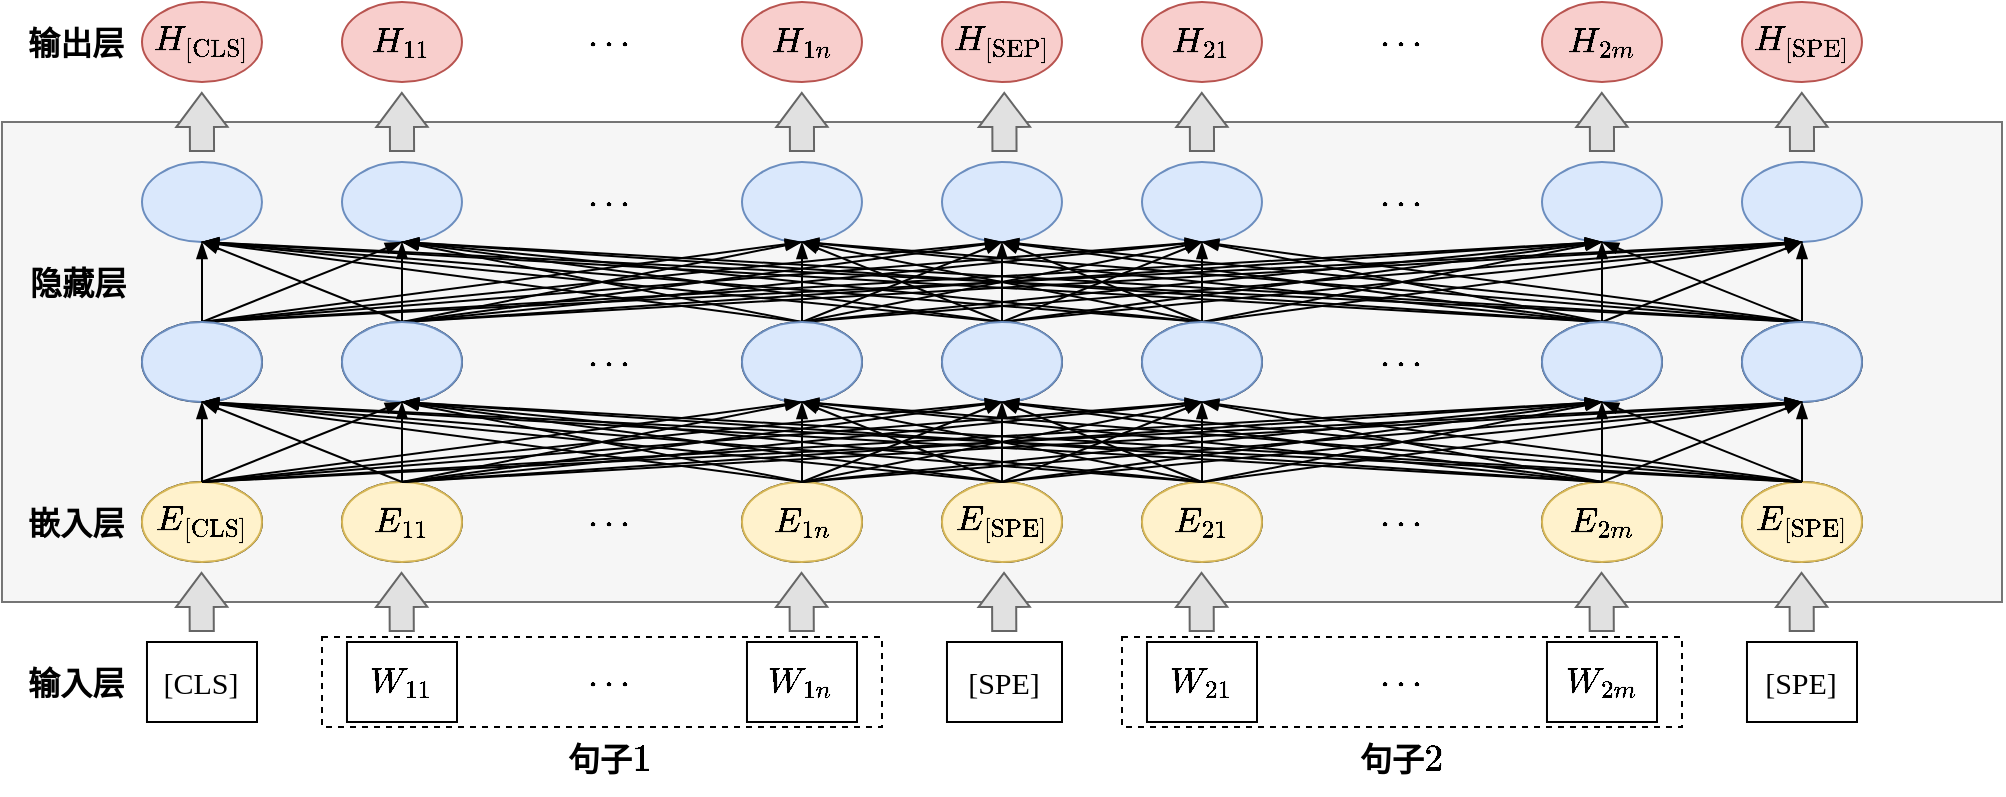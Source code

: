 <mxfile version="26.1.3">
  <diagram name="第 1 页" id="mq4zw9lHJs-0IcFxHJk9">
    <mxGraphModel dx="1194" dy="796" grid="1" gridSize="10" guides="1" tooltips="1" connect="1" arrows="1" fold="1" page="1" pageScale="1" pageWidth="827" pageHeight="1169" math="1" shadow="0">
      <root>
        <mxCell id="0" />
        <mxCell id="1" parent="0" />
        <mxCell id="-tx0It79HoAxkITkTDKW-174" value="" style="rounded=0;whiteSpace=wrap;html=1;fillColor=#f5f5f5;fontColor=#333333;strokeColor=#666666;opacity=90;fontSize=15;" parent="1" vertex="1">
          <mxGeometry x="69.99" y="220" width="1000.01" height="240" as="geometry" />
        </mxCell>
        <mxCell id="-tx0It79HoAxkITkTDKW-99" value="" style="ellipse;whiteSpace=wrap;html=1;aspect=fixed;fontSize=15;" parent="1" vertex="1">
          <mxGeometry x="940" y="400" width="59.99" height="40" as="geometry" />
        </mxCell>
        <mxCell id="-tx0It79HoAxkITkTDKW-98" value="" style="ellipse;whiteSpace=wrap;html=1;aspect=fixed;fontSize=15;" parent="1" vertex="1">
          <mxGeometry x="840" y="400" width="59.99" height="40" as="geometry" />
        </mxCell>
        <mxCell id="-tx0It79HoAxkITkTDKW-96" value="" style="ellipse;whiteSpace=wrap;html=1;aspect=fixed;fontSize=15;" parent="1" vertex="1">
          <mxGeometry x="640" y="400" width="59.99" height="40" as="geometry" />
        </mxCell>
        <mxCell id="-tx0It79HoAxkITkTDKW-95" value="" style="ellipse;whiteSpace=wrap;html=1;aspect=fixed;fontSize=15;" parent="1" vertex="1">
          <mxGeometry x="540" y="400" width="59.99" height="40" as="geometry" />
        </mxCell>
        <mxCell id="-tx0It79HoAxkITkTDKW-94" value="" style="ellipse;whiteSpace=wrap;html=1;aspect=fixed;fontSize=15;" parent="1" vertex="1">
          <mxGeometry x="440" y="400" width="59.99" height="40" as="geometry" />
        </mxCell>
        <mxCell id="-tx0It79HoAxkITkTDKW-93" value="$$\cdots$$" style="ellipse;whiteSpace=wrap;html=1;aspect=fixed;strokeColor=none;fillColor=none;fontSize=15;" parent="1" vertex="1">
          <mxGeometry x="343.51" y="400" width="59.99" height="40" as="geometry" />
        </mxCell>
        <mxCell id="-tx0It79HoAxkITkTDKW-92" value="" style="ellipse;whiteSpace=wrap;html=1;aspect=fixed;fontSize=15;" parent="1" vertex="1">
          <mxGeometry x="240" y="400" width="59.99" height="40" as="geometry" />
        </mxCell>
        <mxCell id="-tx0It79HoAxkITkTDKW-91" value="" style="ellipse;whiteSpace=wrap;html=1;aspect=fixed;fontSize=15;" parent="1" vertex="1">
          <mxGeometry x="140" y="400" width="59.99" height="40" as="geometry" />
        </mxCell>
        <mxCell id="-tx0It79HoAxkITkTDKW-4" value="$$E_{\text{[CLS]}}$$" style="ellipse;whiteSpace=wrap;html=1;aspect=fixed;fillColor=#fff2cc;strokeColor=#d6b656;fontSize=15;" parent="1" vertex="1">
          <mxGeometry x="140" y="400" width="59.99" height="40" as="geometry" />
        </mxCell>
        <mxCell id="-tx0It79HoAxkITkTDKW-5" value="$$E_{11}$$" style="ellipse;whiteSpace=wrap;html=1;aspect=fixed;fillColor=#fff2cc;strokeColor=#d6b656;fontSize=15;" parent="1" vertex="1">
          <mxGeometry x="240" y="400" width="59.99" height="40" as="geometry" />
        </mxCell>
        <mxCell id="-tx0It79HoAxkITkTDKW-7" value="$$E_{1n}$$" style="ellipse;whiteSpace=wrap;html=1;aspect=fixed;fillColor=#fff2cc;strokeColor=#d6b656;fontSize=15;" parent="1" vertex="1">
          <mxGeometry x="440" y="400" width="59.99" height="40" as="geometry" />
        </mxCell>
        <mxCell id="-tx0It79HoAxkITkTDKW-8" value="$$E_{\text{[SPE]}}$$" style="ellipse;whiteSpace=wrap;html=1;aspect=fixed;fillColor=#fff2cc;strokeColor=#d6b656;fontSize=15;" parent="1" vertex="1">
          <mxGeometry x="540" y="400" width="59.99" height="40" as="geometry" />
        </mxCell>
        <mxCell id="-tx0It79HoAxkITkTDKW-9" value="$$E_{21}$$" style="ellipse;whiteSpace=wrap;html=1;aspect=fixed;fillColor=#fff2cc;strokeColor=#d6b656;fontSize=15;" parent="1" vertex="1">
          <mxGeometry x="640" y="400" width="59.99" height="40" as="geometry" />
        </mxCell>
        <mxCell id="-tx0It79HoAxkITkTDKW-10" value="$$\cdots$$" style="ellipse;whiteSpace=wrap;html=1;aspect=fixed;strokeColor=none;fillColor=none;fontSize=15;" parent="1" vertex="1">
          <mxGeometry x="740" y="400" width="59.99" height="40" as="geometry" />
        </mxCell>
        <mxCell id="-tx0It79HoAxkITkTDKW-11" value="$$E_{2m}$$" style="ellipse;whiteSpace=wrap;html=1;aspect=fixed;fillColor=#fff2cc;strokeColor=#d6b656;fontSize=15;" parent="1" vertex="1">
          <mxGeometry x="840" y="400" width="59.99" height="40" as="geometry" />
        </mxCell>
        <mxCell id="-tx0It79HoAxkITkTDKW-12" value="$$E_{\text{[SPE]}}$$" style="ellipse;whiteSpace=wrap;html=1;aspect=fixed;fillColor=#fff2cc;strokeColor=#d6b656;fontSize=15;" parent="1" vertex="1">
          <mxGeometry x="940" y="400" width="59.99" height="40" as="geometry" />
        </mxCell>
        <mxCell id="-tx0It79HoAxkITkTDKW-22" value="" style="ellipse;whiteSpace=wrap;html=1;aspect=fixed;fontSize=15;" parent="1" vertex="1">
          <mxGeometry x="140" y="320" width="59.99" height="40" as="geometry" />
        </mxCell>
        <mxCell id="-tx0It79HoAxkITkTDKW-23" value="" style="ellipse;whiteSpace=wrap;html=1;aspect=fixed;fontSize=15;" parent="1" vertex="1">
          <mxGeometry x="240" y="320" width="59.99" height="40" as="geometry" />
        </mxCell>
        <mxCell id="-tx0It79HoAxkITkTDKW-24" value="$$\cdots$$" style="ellipse;whiteSpace=wrap;html=1;aspect=fixed;strokeColor=none;fillColor=none;fontSize=15;" parent="1" vertex="1">
          <mxGeometry x="343.51" y="320" width="59.99" height="40" as="geometry" />
        </mxCell>
        <mxCell id="-tx0It79HoAxkITkTDKW-25" value="" style="ellipse;whiteSpace=wrap;html=1;aspect=fixed;fontSize=15;" parent="1" vertex="1">
          <mxGeometry x="440" y="320" width="59.99" height="40" as="geometry" />
        </mxCell>
        <mxCell id="-tx0It79HoAxkITkTDKW-26" value="" style="ellipse;whiteSpace=wrap;html=1;aspect=fixed;fontSize=15;" parent="1" vertex="1">
          <mxGeometry x="540" y="320" width="59.99" height="40" as="geometry" />
        </mxCell>
        <mxCell id="-tx0It79HoAxkITkTDKW-27" value="" style="ellipse;whiteSpace=wrap;html=1;aspect=fixed;fontSize=15;" parent="1" vertex="1">
          <mxGeometry x="640" y="320" width="59.99" height="40" as="geometry" />
        </mxCell>
        <mxCell id="-tx0It79HoAxkITkTDKW-28" value="$$\cdots$$" style="ellipse;whiteSpace=wrap;html=1;aspect=fixed;strokeColor=none;fillColor=none;fontSize=15;" parent="1" vertex="1">
          <mxGeometry x="740" y="320" width="59.99" height="40" as="geometry" />
        </mxCell>
        <mxCell id="-tx0It79HoAxkITkTDKW-29" value="" style="ellipse;whiteSpace=wrap;html=1;aspect=fixed;fontSize=15;" parent="1" vertex="1">
          <mxGeometry x="840" y="320" width="59.99" height="40" as="geometry" />
        </mxCell>
        <mxCell id="-tx0It79HoAxkITkTDKW-30" value="" style="ellipse;whiteSpace=wrap;html=1;aspect=fixed;fontSize=15;" parent="1" vertex="1">
          <mxGeometry x="940" y="320" width="59.99" height="40" as="geometry" />
        </mxCell>
        <mxCell id="-tx0It79HoAxkITkTDKW-31" value="" style="ellipse;whiteSpace=wrap;html=1;aspect=fixed;fillColor=#dae8fc;strokeColor=#6c8ebf;fontSize=15;" parent="1" vertex="1">
          <mxGeometry x="140" y="240" width="59.99" height="40" as="geometry" />
        </mxCell>
        <mxCell id="-tx0It79HoAxkITkTDKW-32" value="" style="ellipse;whiteSpace=wrap;html=1;aspect=fixed;fillColor=#dae8fc;strokeColor=#6c8ebf;fontSize=15;" parent="1" vertex="1">
          <mxGeometry x="240" y="240" width="59.99" height="40" as="geometry" />
        </mxCell>
        <mxCell id="-tx0It79HoAxkITkTDKW-33" value="$$\cdots$$" style="ellipse;whiteSpace=wrap;html=1;aspect=fixed;strokeColor=none;fillColor=none;fontSize=15;" parent="1" vertex="1">
          <mxGeometry x="343.51" y="240" width="59.99" height="40" as="geometry" />
        </mxCell>
        <mxCell id="-tx0It79HoAxkITkTDKW-34" value="" style="ellipse;whiteSpace=wrap;html=1;aspect=fixed;fillColor=#dae8fc;strokeColor=#6c8ebf;fontSize=15;" parent="1" vertex="1">
          <mxGeometry x="440" y="240" width="59.99" height="40" as="geometry" />
        </mxCell>
        <mxCell id="-tx0It79HoAxkITkTDKW-35" value="" style="ellipse;whiteSpace=wrap;html=1;aspect=fixed;fillColor=#dae8fc;strokeColor=#6c8ebf;fontSize=15;" parent="1" vertex="1">
          <mxGeometry x="540" y="240" width="59.99" height="40" as="geometry" />
        </mxCell>
        <mxCell id="-tx0It79HoAxkITkTDKW-36" value="" style="ellipse;whiteSpace=wrap;html=1;aspect=fixed;fillColor=#dae8fc;strokeColor=#6c8ebf;fontSize=15;" parent="1" vertex="1">
          <mxGeometry x="640" y="240" width="59.99" height="40" as="geometry" />
        </mxCell>
        <mxCell id="-tx0It79HoAxkITkTDKW-37" value="$$\cdots$$" style="ellipse;whiteSpace=wrap;html=1;aspect=fixed;strokeColor=none;fillColor=none;fontSize=15;" parent="1" vertex="1">
          <mxGeometry x="740" y="240" width="59.99" height="40" as="geometry" />
        </mxCell>
        <mxCell id="-tx0It79HoAxkITkTDKW-38" value="" style="ellipse;whiteSpace=wrap;html=1;aspect=fixed;fillColor=#dae8fc;strokeColor=#6c8ebf;fontSize=15;" parent="1" vertex="1">
          <mxGeometry x="840" y="240" width="59.99" height="40" as="geometry" />
        </mxCell>
        <mxCell id="-tx0It79HoAxkITkTDKW-39" value="" style="ellipse;whiteSpace=wrap;html=1;aspect=fixed;fillColor=#dae8fc;strokeColor=#6c8ebf;fontSize=15;" parent="1" vertex="1">
          <mxGeometry x="940" y="240" width="59.99" height="40" as="geometry" />
        </mxCell>
        <mxCell id="-tx0It79HoAxkITkTDKW-40" value="" style="endArrow=blockThin;html=1;rounded=0;endFill=1;entryX=0.5;entryY=1;entryDx=0;entryDy=0;exitX=0.5;exitY=0;exitDx=0;exitDy=0;fontSize=15;" parent="1" source="-tx0It79HoAxkITkTDKW-22" target="-tx0It79HoAxkITkTDKW-31" edge="1">
          <mxGeometry width="50" height="50" relative="1" as="geometry">
            <mxPoint x="190" y="340" as="sourcePoint" />
            <mxPoint x="240" y="290" as="targetPoint" />
          </mxGeometry>
        </mxCell>
        <mxCell id="-tx0It79HoAxkITkTDKW-42" value="" style="endArrow=blockThin;html=1;rounded=0;endFill=1;entryX=0.5;entryY=1;entryDx=0;entryDy=0;exitX=0.5;exitY=0;exitDx=0;exitDy=0;fontSize=15;" parent="1" source="-tx0It79HoAxkITkTDKW-22" target="-tx0It79HoAxkITkTDKW-32" edge="1">
          <mxGeometry width="50" height="50" relative="1" as="geometry">
            <mxPoint x="180" y="340" as="sourcePoint" />
            <mxPoint x="180" y="290" as="targetPoint" />
          </mxGeometry>
        </mxCell>
        <mxCell id="-tx0It79HoAxkITkTDKW-43" value="" style="endArrow=blockThin;html=1;rounded=0;endFill=1;entryX=0.5;entryY=1;entryDx=0;entryDy=0;exitX=0.5;exitY=0;exitDx=0;exitDy=0;fontSize=15;" parent="1" source="-tx0It79HoAxkITkTDKW-22" target="-tx0It79HoAxkITkTDKW-34" edge="1">
          <mxGeometry width="50" height="50" relative="1" as="geometry">
            <mxPoint x="180" y="340" as="sourcePoint" />
            <mxPoint x="280" y="290" as="targetPoint" />
          </mxGeometry>
        </mxCell>
        <mxCell id="-tx0It79HoAxkITkTDKW-44" value="" style="endArrow=blockThin;html=1;rounded=0;endFill=1;entryX=0.5;entryY=1;entryDx=0;entryDy=0;exitX=0.5;exitY=0;exitDx=0;exitDy=0;fontSize=15;" parent="1" source="-tx0It79HoAxkITkTDKW-22" target="-tx0It79HoAxkITkTDKW-35" edge="1">
          <mxGeometry width="50" height="50" relative="1" as="geometry">
            <mxPoint x="180" y="340" as="sourcePoint" />
            <mxPoint x="480" y="290" as="targetPoint" />
          </mxGeometry>
        </mxCell>
        <mxCell id="-tx0It79HoAxkITkTDKW-45" value="" style="endArrow=blockThin;html=1;rounded=0;endFill=1;entryX=0.5;entryY=1;entryDx=0;entryDy=0;exitX=0.5;exitY=0;exitDx=0;exitDy=0;fontSize=15;" parent="1" source="-tx0It79HoAxkITkTDKW-22" target="-tx0It79HoAxkITkTDKW-36" edge="1">
          <mxGeometry width="50" height="50" relative="1" as="geometry">
            <mxPoint x="180" y="340" as="sourcePoint" />
            <mxPoint x="580" y="290" as="targetPoint" />
          </mxGeometry>
        </mxCell>
        <mxCell id="-tx0It79HoAxkITkTDKW-46" value="" style="endArrow=blockThin;html=1;rounded=0;endFill=1;entryX=0.5;entryY=1;entryDx=0;entryDy=0;exitX=0.5;exitY=0;exitDx=0;exitDy=0;fontSize=15;" parent="1" source="-tx0It79HoAxkITkTDKW-22" target="-tx0It79HoAxkITkTDKW-38" edge="1">
          <mxGeometry width="50" height="50" relative="1" as="geometry">
            <mxPoint x="180" y="340" as="sourcePoint" />
            <mxPoint x="680" y="290" as="targetPoint" />
          </mxGeometry>
        </mxCell>
        <mxCell id="-tx0It79HoAxkITkTDKW-47" value="" style="endArrow=blockThin;html=1;rounded=0;endFill=1;entryX=0.5;entryY=1;entryDx=0;entryDy=0;exitX=0.5;exitY=0;exitDx=0;exitDy=0;fontSize=15;" parent="1" source="-tx0It79HoAxkITkTDKW-22" target="-tx0It79HoAxkITkTDKW-39" edge="1">
          <mxGeometry width="50" height="50" relative="1" as="geometry">
            <mxPoint x="180" y="340" as="sourcePoint" />
            <mxPoint x="880" y="290" as="targetPoint" />
          </mxGeometry>
        </mxCell>
        <mxCell id="-tx0It79HoAxkITkTDKW-48" value="" style="endArrow=blockThin;html=1;rounded=0;endFill=1;entryX=0.5;entryY=1;entryDx=0;entryDy=0;exitX=0.5;exitY=0;exitDx=0;exitDy=0;fontSize=15;" parent="1" source="-tx0It79HoAxkITkTDKW-23" target="-tx0It79HoAxkITkTDKW-32" edge="1">
          <mxGeometry width="50" height="50" relative="1" as="geometry">
            <mxPoint x="180" y="340" as="sourcePoint" />
            <mxPoint x="180" y="290" as="targetPoint" />
          </mxGeometry>
        </mxCell>
        <mxCell id="-tx0It79HoAxkITkTDKW-49" value="" style="endArrow=blockThin;html=1;rounded=0;endFill=1;entryX=0.5;entryY=1;entryDx=0;entryDy=0;exitX=0.5;exitY=0;exitDx=0;exitDy=0;fontSize=15;" parent="1" source="-tx0It79HoAxkITkTDKW-25" target="-tx0It79HoAxkITkTDKW-34" edge="1">
          <mxGeometry width="50" height="50" relative="1" as="geometry">
            <mxPoint x="280" y="340" as="sourcePoint" />
            <mxPoint x="280" y="290" as="targetPoint" />
          </mxGeometry>
        </mxCell>
        <mxCell id="-tx0It79HoAxkITkTDKW-50" value="" style="endArrow=blockThin;html=1;rounded=0;endFill=1;entryX=0.5;entryY=1;entryDx=0;entryDy=0;exitX=0.5;exitY=0;exitDx=0;exitDy=0;fontSize=15;" parent="1" source="-tx0It79HoAxkITkTDKW-26" target="-tx0It79HoAxkITkTDKW-35" edge="1">
          <mxGeometry width="50" height="50" relative="1" as="geometry">
            <mxPoint x="480" y="340" as="sourcePoint" />
            <mxPoint x="480" y="290" as="targetPoint" />
          </mxGeometry>
        </mxCell>
        <mxCell id="-tx0It79HoAxkITkTDKW-51" value="" style="endArrow=blockThin;html=1;rounded=0;endFill=1;entryX=0.5;entryY=1;entryDx=0;entryDy=0;exitX=0.5;exitY=0;exitDx=0;exitDy=0;fontSize=15;" parent="1" source="-tx0It79HoAxkITkTDKW-27" target="-tx0It79HoAxkITkTDKW-36" edge="1">
          <mxGeometry width="50" height="50" relative="1" as="geometry">
            <mxPoint x="580" y="340" as="sourcePoint" />
            <mxPoint x="580" y="290" as="targetPoint" />
          </mxGeometry>
        </mxCell>
        <mxCell id="-tx0It79HoAxkITkTDKW-52" value="" style="endArrow=blockThin;html=1;rounded=0;endFill=1;entryX=0.5;entryY=1;entryDx=0;entryDy=0;exitX=0.5;exitY=0;exitDx=0;exitDy=0;fontSize=15;" parent="1" source="-tx0It79HoAxkITkTDKW-29" target="-tx0It79HoAxkITkTDKW-38" edge="1">
          <mxGeometry width="50" height="50" relative="1" as="geometry">
            <mxPoint x="680" y="340" as="sourcePoint" />
            <mxPoint x="680" y="290" as="targetPoint" />
          </mxGeometry>
        </mxCell>
        <mxCell id="-tx0It79HoAxkITkTDKW-53" value="" style="endArrow=blockThin;html=1;rounded=0;endFill=1;entryX=0.5;entryY=1;entryDx=0;entryDy=0;exitX=0.5;exitY=0;exitDx=0;exitDy=0;fontSize=15;" parent="1" source="-tx0It79HoAxkITkTDKW-30" target="-tx0It79HoAxkITkTDKW-39" edge="1">
          <mxGeometry width="50" height="50" relative="1" as="geometry">
            <mxPoint x="880" y="340" as="sourcePoint" />
            <mxPoint x="880" y="290" as="targetPoint" />
          </mxGeometry>
        </mxCell>
        <mxCell id="-tx0It79HoAxkITkTDKW-54" value="" style="endArrow=blockThin;html=1;rounded=0;endFill=1;entryX=0.5;entryY=1;entryDx=0;entryDy=0;exitX=0.5;exitY=0;exitDx=0;exitDy=0;fontSize=15;" parent="1" source="-tx0It79HoAxkITkTDKW-23" target="-tx0It79HoAxkITkTDKW-31" edge="1">
          <mxGeometry width="50" height="50" relative="1" as="geometry">
            <mxPoint x="180" y="340" as="sourcePoint" />
            <mxPoint x="280" y="290" as="targetPoint" />
          </mxGeometry>
        </mxCell>
        <mxCell id="-tx0It79HoAxkITkTDKW-55" value="" style="endArrow=blockThin;html=1;rounded=0;endFill=1;entryX=0.5;entryY=1;entryDx=0;entryDy=0;exitX=0.5;exitY=0;exitDx=0;exitDy=0;fontSize=15;" parent="1" source="-tx0It79HoAxkITkTDKW-23" target="-tx0It79HoAxkITkTDKW-34" edge="1">
          <mxGeometry width="50" height="50" relative="1" as="geometry">
            <mxPoint x="280" y="340" as="sourcePoint" />
            <mxPoint x="180" y="290" as="targetPoint" />
          </mxGeometry>
        </mxCell>
        <mxCell id="-tx0It79HoAxkITkTDKW-56" value="" style="endArrow=blockThin;html=1;rounded=0;endFill=1;entryX=0.5;entryY=1;entryDx=0;entryDy=0;exitX=0.5;exitY=0;exitDx=0;exitDy=0;fontSize=15;" parent="1" source="-tx0It79HoAxkITkTDKW-23" target="-tx0It79HoAxkITkTDKW-35" edge="1">
          <mxGeometry width="50" height="50" relative="1" as="geometry">
            <mxPoint x="280" y="340" as="sourcePoint" />
            <mxPoint x="480" y="290" as="targetPoint" />
          </mxGeometry>
        </mxCell>
        <mxCell id="-tx0It79HoAxkITkTDKW-57" value="" style="endArrow=blockThin;html=1;rounded=0;endFill=1;entryX=0.5;entryY=1;entryDx=0;entryDy=0;exitX=0.5;exitY=0;exitDx=0;exitDy=0;fontSize=15;" parent="1" source="-tx0It79HoAxkITkTDKW-23" target="-tx0It79HoAxkITkTDKW-36" edge="1">
          <mxGeometry width="50" height="50" relative="1" as="geometry">
            <mxPoint x="280" y="340" as="sourcePoint" />
            <mxPoint x="580" y="290" as="targetPoint" />
          </mxGeometry>
        </mxCell>
        <mxCell id="-tx0It79HoAxkITkTDKW-58" value="" style="endArrow=blockThin;html=1;rounded=0;endFill=1;entryX=0.5;entryY=1;entryDx=0;entryDy=0;exitX=0.5;exitY=0;exitDx=0;exitDy=0;fontSize=15;" parent="1" source="-tx0It79HoAxkITkTDKW-23" target="-tx0It79HoAxkITkTDKW-38" edge="1">
          <mxGeometry width="50" height="50" relative="1" as="geometry">
            <mxPoint x="280" y="340" as="sourcePoint" />
            <mxPoint x="680" y="290" as="targetPoint" />
          </mxGeometry>
        </mxCell>
        <mxCell id="-tx0It79HoAxkITkTDKW-59" value="" style="endArrow=blockThin;html=1;rounded=0;endFill=1;entryX=0.5;entryY=1;entryDx=0;entryDy=0;exitX=0.5;exitY=0;exitDx=0;exitDy=0;fontSize=15;" parent="1" source="-tx0It79HoAxkITkTDKW-23" target="-tx0It79HoAxkITkTDKW-39" edge="1">
          <mxGeometry width="50" height="50" relative="1" as="geometry">
            <mxPoint x="280" y="340" as="sourcePoint" />
            <mxPoint x="880" y="290" as="targetPoint" />
          </mxGeometry>
        </mxCell>
        <mxCell id="-tx0It79HoAxkITkTDKW-60" value="" style="endArrow=blockThin;html=1;rounded=0;endFill=1;entryX=0.5;entryY=1;entryDx=0;entryDy=0;exitX=0.5;exitY=0;exitDx=0;exitDy=0;fontSize=15;" parent="1" source="-tx0It79HoAxkITkTDKW-25" target="-tx0It79HoAxkITkTDKW-32" edge="1">
          <mxGeometry width="50" height="50" relative="1" as="geometry">
            <mxPoint x="430" y="330" as="sourcePoint" />
            <mxPoint x="330" y="280" as="targetPoint" />
          </mxGeometry>
        </mxCell>
        <mxCell id="-tx0It79HoAxkITkTDKW-61" value="" style="endArrow=blockThin;html=1;rounded=0;endFill=1;entryX=0.5;entryY=1;entryDx=0;entryDy=0;exitX=0.5;exitY=0;exitDx=0;exitDy=0;fontSize=15;" parent="1" source="-tx0It79HoAxkITkTDKW-26" target="-tx0It79HoAxkITkTDKW-32" edge="1">
          <mxGeometry width="50" height="50" relative="1" as="geometry">
            <mxPoint x="480" y="340" as="sourcePoint" />
            <mxPoint x="280" y="290" as="targetPoint" />
          </mxGeometry>
        </mxCell>
        <mxCell id="-tx0It79HoAxkITkTDKW-62" value="" style="endArrow=blockThin;html=1;rounded=0;endFill=1;entryX=0.5;entryY=1;entryDx=0;entryDy=0;exitX=0.5;exitY=0;exitDx=0;exitDy=0;fontSize=15;" parent="1" source="-tx0It79HoAxkITkTDKW-27" target="-tx0It79HoAxkITkTDKW-32" edge="1">
          <mxGeometry width="50" height="50" relative="1" as="geometry">
            <mxPoint x="580" y="340" as="sourcePoint" />
            <mxPoint x="280" y="290" as="targetPoint" />
          </mxGeometry>
        </mxCell>
        <mxCell id="-tx0It79HoAxkITkTDKW-63" value="" style="endArrow=blockThin;html=1;rounded=0;endFill=1;entryX=0.5;entryY=1;entryDx=0;entryDy=0;exitX=0.5;exitY=0;exitDx=0;exitDy=0;fontSize=15;" parent="1" source="-tx0It79HoAxkITkTDKW-29" target="-tx0It79HoAxkITkTDKW-32" edge="1">
          <mxGeometry width="50" height="50" relative="1" as="geometry">
            <mxPoint x="680" y="340" as="sourcePoint" />
            <mxPoint x="280" y="290" as="targetPoint" />
          </mxGeometry>
        </mxCell>
        <mxCell id="-tx0It79HoAxkITkTDKW-64" value="" style="endArrow=blockThin;html=1;rounded=0;endFill=1;entryX=0.5;entryY=1;entryDx=0;entryDy=0;exitX=0.5;exitY=0;exitDx=0;exitDy=0;fontSize=15;" parent="1" source="-tx0It79HoAxkITkTDKW-30" target="-tx0It79HoAxkITkTDKW-32" edge="1">
          <mxGeometry width="50" height="50" relative="1" as="geometry">
            <mxPoint x="880" y="340" as="sourcePoint" />
            <mxPoint x="280" y="290" as="targetPoint" />
          </mxGeometry>
        </mxCell>
        <mxCell id="-tx0It79HoAxkITkTDKW-65" value="" style="endArrow=blockThin;html=1;rounded=0;endFill=1;entryX=0.5;entryY=1;entryDx=0;entryDy=0;exitX=0.5;exitY=0;exitDx=0;exitDy=0;fontSize=15;" parent="1" source="-tx0It79HoAxkITkTDKW-26" target="-tx0It79HoAxkITkTDKW-34" edge="1">
          <mxGeometry width="50" height="50" relative="1" as="geometry">
            <mxPoint x="480" y="340" as="sourcePoint" />
            <mxPoint x="480" y="290" as="targetPoint" />
          </mxGeometry>
        </mxCell>
        <mxCell id="-tx0It79HoAxkITkTDKW-66" value="" style="endArrow=blockThin;html=1;rounded=0;endFill=1;entryX=0.5;entryY=1;entryDx=0;entryDy=0;exitX=0.5;exitY=0;exitDx=0;exitDy=0;fontSize=15;" parent="1" source="-tx0It79HoAxkITkTDKW-27" target="-tx0It79HoAxkITkTDKW-34" edge="1">
          <mxGeometry width="50" height="50" relative="1" as="geometry">
            <mxPoint x="580" y="340" as="sourcePoint" />
            <mxPoint x="480" y="290" as="targetPoint" />
          </mxGeometry>
        </mxCell>
        <mxCell id="-tx0It79HoAxkITkTDKW-67" value="" style="endArrow=blockThin;html=1;rounded=0;endFill=1;entryX=0.5;entryY=1;entryDx=0;entryDy=0;exitX=0.5;exitY=0;exitDx=0;exitDy=0;fontSize=15;" parent="1" source="-tx0It79HoAxkITkTDKW-29" target="-tx0It79HoAxkITkTDKW-34" edge="1">
          <mxGeometry width="50" height="50" relative="1" as="geometry">
            <mxPoint x="680" y="340" as="sourcePoint" />
            <mxPoint x="480" y="290" as="targetPoint" />
          </mxGeometry>
        </mxCell>
        <mxCell id="-tx0It79HoAxkITkTDKW-68" value="" style="endArrow=blockThin;html=1;rounded=0;endFill=1;entryX=0.5;entryY=1;entryDx=0;entryDy=0;exitX=0.5;exitY=0;exitDx=0;exitDy=0;fontSize=15;" parent="1" source="-tx0It79HoAxkITkTDKW-30" target="-tx0It79HoAxkITkTDKW-34" edge="1">
          <mxGeometry width="50" height="50" relative="1" as="geometry">
            <mxPoint x="880" y="340" as="sourcePoint" />
            <mxPoint x="480" y="290" as="targetPoint" />
          </mxGeometry>
        </mxCell>
        <mxCell id="-tx0It79HoAxkITkTDKW-69" value="" style="endArrow=blockThin;html=1;rounded=0;endFill=1;entryX=0.5;entryY=1;entryDx=0;entryDy=0;exitX=0.5;exitY=0;exitDx=0;exitDy=0;fontSize=15;" parent="1" source="-tx0It79HoAxkITkTDKW-27" target="-tx0It79HoAxkITkTDKW-35" edge="1">
          <mxGeometry width="50" height="50" relative="1" as="geometry">
            <mxPoint x="580" y="340" as="sourcePoint" />
            <mxPoint x="580" y="290" as="targetPoint" />
          </mxGeometry>
        </mxCell>
        <mxCell id="-tx0It79HoAxkITkTDKW-71" value="" style="endArrow=blockThin;html=1;rounded=0;endFill=1;entryX=0.5;entryY=1;entryDx=0;entryDy=0;exitX=0.5;exitY=0;exitDx=0;exitDy=0;fontSize=15;" parent="1" source="-tx0It79HoAxkITkTDKW-29" target="-tx0It79HoAxkITkTDKW-35" edge="1">
          <mxGeometry width="50" height="50" relative="1" as="geometry">
            <mxPoint x="780" y="340" as="sourcePoint" />
            <mxPoint x="580" y="290" as="targetPoint" />
          </mxGeometry>
        </mxCell>
        <mxCell id="-tx0It79HoAxkITkTDKW-72" value="" style="endArrow=blockThin;html=1;rounded=0;endFill=1;entryX=0.5;entryY=1;entryDx=0;entryDy=0;exitX=0.5;exitY=0;exitDx=0;exitDy=0;fontSize=15;" parent="1" source="-tx0It79HoAxkITkTDKW-30" target="-tx0It79HoAxkITkTDKW-35" edge="1">
          <mxGeometry width="50" height="50" relative="1" as="geometry">
            <mxPoint x="880" y="340" as="sourcePoint" />
            <mxPoint x="580" y="290" as="targetPoint" />
          </mxGeometry>
        </mxCell>
        <mxCell id="-tx0It79HoAxkITkTDKW-73" value="" style="endArrow=blockThin;html=1;rounded=0;endFill=1;entryX=0.5;entryY=1;entryDx=0;entryDy=0;exitX=0.5;exitY=0;exitDx=0;exitDy=0;fontSize=15;" parent="1" source="-tx0It79HoAxkITkTDKW-29" target="-tx0It79HoAxkITkTDKW-36" edge="1">
          <mxGeometry width="50" height="50" relative="1" as="geometry">
            <mxPoint x="680" y="340" as="sourcePoint" />
            <mxPoint x="680" y="290" as="targetPoint" />
          </mxGeometry>
        </mxCell>
        <mxCell id="-tx0It79HoAxkITkTDKW-74" value="" style="endArrow=blockThin;html=1;rounded=0;endFill=1;entryX=0.5;entryY=1;entryDx=0;entryDy=0;exitX=0.5;exitY=0;exitDx=0;exitDy=0;fontSize=15;" parent="1" source="-tx0It79HoAxkITkTDKW-30" target="-tx0It79HoAxkITkTDKW-36" edge="1">
          <mxGeometry width="50" height="50" relative="1" as="geometry">
            <mxPoint x="880" y="340" as="sourcePoint" />
            <mxPoint x="680" y="290" as="targetPoint" />
          </mxGeometry>
        </mxCell>
        <mxCell id="-tx0It79HoAxkITkTDKW-75" value="" style="endArrow=blockThin;html=1;rounded=0;endFill=1;entryX=0.5;entryY=1;entryDx=0;entryDy=0;exitX=0.5;exitY=0;exitDx=0;exitDy=0;fontSize=15;" parent="1" source="-tx0It79HoAxkITkTDKW-30" target="-tx0It79HoAxkITkTDKW-38" edge="1">
          <mxGeometry width="50" height="50" relative="1" as="geometry">
            <mxPoint x="880" y="340" as="sourcePoint" />
            <mxPoint x="880" y="290" as="targetPoint" />
          </mxGeometry>
        </mxCell>
        <mxCell id="-tx0It79HoAxkITkTDKW-76" value="" style="endArrow=blockThin;html=1;rounded=0;endFill=1;entryX=0.5;entryY=1;entryDx=0;entryDy=0;exitX=0.5;exitY=0;exitDx=0;exitDy=0;fontSize=15;" parent="1" source="-tx0It79HoAxkITkTDKW-29" target="-tx0It79HoAxkITkTDKW-39" edge="1">
          <mxGeometry width="50" height="50" relative="1" as="geometry">
            <mxPoint x="880" y="340" as="sourcePoint" />
            <mxPoint x="880" y="290" as="targetPoint" />
          </mxGeometry>
        </mxCell>
        <mxCell id="-tx0It79HoAxkITkTDKW-77" value="" style="endArrow=blockThin;html=1;rounded=0;endFill=1;entryX=0.5;entryY=1;entryDx=0;entryDy=0;exitX=0.5;exitY=0;exitDx=0;exitDy=0;fontSize=15;" parent="1" source="-tx0It79HoAxkITkTDKW-27" target="-tx0It79HoAxkITkTDKW-38" edge="1">
          <mxGeometry width="50" height="50" relative="1" as="geometry">
            <mxPoint x="680" y="340" as="sourcePoint" />
            <mxPoint x="680" y="290" as="targetPoint" />
          </mxGeometry>
        </mxCell>
        <mxCell id="-tx0It79HoAxkITkTDKW-78" value="" style="endArrow=blockThin;html=1;rounded=0;endFill=1;entryX=0.5;entryY=1;entryDx=0;entryDy=0;exitX=0.5;exitY=0;exitDx=0;exitDy=0;fontSize=15;" parent="1" source="-tx0It79HoAxkITkTDKW-27" target="-tx0It79HoAxkITkTDKW-39" edge="1">
          <mxGeometry width="50" height="50" relative="1" as="geometry">
            <mxPoint x="680" y="340" as="sourcePoint" />
            <mxPoint x="880" y="290" as="targetPoint" />
          </mxGeometry>
        </mxCell>
        <mxCell id="-tx0It79HoAxkITkTDKW-79" value="" style="endArrow=blockThin;html=1;rounded=0;endFill=1;entryX=0.5;entryY=1;entryDx=0;entryDy=0;exitX=0.5;exitY=0;exitDx=0;exitDy=0;fontSize=15;" parent="1" source="-tx0It79HoAxkITkTDKW-26" target="-tx0It79HoAxkITkTDKW-36" edge="1">
          <mxGeometry width="50" height="50" relative="1" as="geometry">
            <mxPoint x="580" y="340" as="sourcePoint" />
            <mxPoint x="580" y="290" as="targetPoint" />
          </mxGeometry>
        </mxCell>
        <mxCell id="-tx0It79HoAxkITkTDKW-80" value="" style="endArrow=blockThin;html=1;rounded=0;endFill=1;entryX=0.5;entryY=1;entryDx=0;entryDy=0;exitX=0.5;exitY=0;exitDx=0;exitDy=0;fontSize=15;" parent="1" source="-tx0It79HoAxkITkTDKW-25" target="-tx0It79HoAxkITkTDKW-35" edge="1">
          <mxGeometry width="50" height="50" relative="1" as="geometry">
            <mxPoint x="580" y="340" as="sourcePoint" />
            <mxPoint x="680" y="290" as="targetPoint" />
          </mxGeometry>
        </mxCell>
        <mxCell id="-tx0It79HoAxkITkTDKW-81" value="" style="endArrow=blockThin;html=1;rounded=0;endFill=1;entryX=0.5;entryY=1;entryDx=0;entryDy=0;exitX=0.5;exitY=0;exitDx=0;exitDy=0;fontSize=15;" parent="1" source="-tx0It79HoAxkITkTDKW-25" target="-tx0It79HoAxkITkTDKW-36" edge="1">
          <mxGeometry width="50" height="50" relative="1" as="geometry">
            <mxPoint x="480" y="340" as="sourcePoint" />
            <mxPoint x="580" y="290" as="targetPoint" />
          </mxGeometry>
        </mxCell>
        <mxCell id="-tx0It79HoAxkITkTDKW-82" value="" style="endArrow=blockThin;html=1;rounded=0;endFill=1;entryX=0.5;entryY=1;entryDx=0;entryDy=0;exitX=0.5;exitY=0;exitDx=0;exitDy=0;fontSize=15;" parent="1" source="-tx0It79HoAxkITkTDKW-25" target="-tx0It79HoAxkITkTDKW-38" edge="1">
          <mxGeometry width="50" height="50" relative="1" as="geometry">
            <mxPoint x="480" y="340" as="sourcePoint" />
            <mxPoint x="680" y="290" as="targetPoint" />
          </mxGeometry>
        </mxCell>
        <mxCell id="-tx0It79HoAxkITkTDKW-83" value="" style="endArrow=blockThin;html=1;rounded=0;endFill=1;entryX=0.5;entryY=1;entryDx=0;entryDy=0;exitX=0.5;exitY=0;exitDx=0;exitDy=0;fontSize=15;" parent="1" source="-tx0It79HoAxkITkTDKW-25" target="-tx0It79HoAxkITkTDKW-39" edge="1">
          <mxGeometry width="50" height="50" relative="1" as="geometry">
            <mxPoint x="480" y="340" as="sourcePoint" />
            <mxPoint x="880" y="290" as="targetPoint" />
          </mxGeometry>
        </mxCell>
        <mxCell id="-tx0It79HoAxkITkTDKW-84" value="" style="endArrow=blockThin;html=1;rounded=0;endFill=1;entryX=0.5;entryY=1;entryDx=0;entryDy=0;exitX=0.5;exitY=0;exitDx=0;exitDy=0;fontSize=15;" parent="1" source="-tx0It79HoAxkITkTDKW-26" target="-tx0It79HoAxkITkTDKW-38" edge="1">
          <mxGeometry width="50" height="50" relative="1" as="geometry">
            <mxPoint x="580" y="340" as="sourcePoint" />
            <mxPoint x="680" y="290" as="targetPoint" />
          </mxGeometry>
        </mxCell>
        <mxCell id="-tx0It79HoAxkITkTDKW-85" value="" style="endArrow=blockThin;html=1;rounded=0;endFill=1;entryX=0.5;entryY=1;entryDx=0;entryDy=0;exitX=0.5;exitY=0;exitDx=0;exitDy=0;fontSize=15;" parent="1" source="-tx0It79HoAxkITkTDKW-26" target="-tx0It79HoAxkITkTDKW-39" edge="1">
          <mxGeometry width="50" height="50" relative="1" as="geometry">
            <mxPoint x="580" y="340" as="sourcePoint" />
            <mxPoint x="880" y="290" as="targetPoint" />
          </mxGeometry>
        </mxCell>
        <mxCell id="-tx0It79HoAxkITkTDKW-86" value="" style="endArrow=blockThin;html=1;rounded=0;endFill=1;entryX=0.5;entryY=1;entryDx=0;entryDy=0;exitX=0.5;exitY=0;exitDx=0;exitDy=0;fontSize=15;" parent="1" source="-tx0It79HoAxkITkTDKW-25" target="-tx0It79HoAxkITkTDKW-31" edge="1">
          <mxGeometry width="50" height="50" relative="1" as="geometry">
            <mxPoint x="480" y="340" as="sourcePoint" />
            <mxPoint x="280" y="290" as="targetPoint" />
          </mxGeometry>
        </mxCell>
        <mxCell id="-tx0It79HoAxkITkTDKW-87" value="" style="endArrow=blockThin;html=1;rounded=0;endFill=1;entryX=0.5;entryY=1;entryDx=0;entryDy=0;exitX=0.5;exitY=0;exitDx=0;exitDy=0;fontSize=15;" parent="1" source="-tx0It79HoAxkITkTDKW-26" target="-tx0It79HoAxkITkTDKW-31" edge="1">
          <mxGeometry width="50" height="50" relative="1" as="geometry">
            <mxPoint x="580" y="340" as="sourcePoint" />
            <mxPoint x="280" y="290" as="targetPoint" />
          </mxGeometry>
        </mxCell>
        <mxCell id="-tx0It79HoAxkITkTDKW-88" value="" style="endArrow=blockThin;html=1;rounded=0;endFill=1;entryX=0.5;entryY=1;entryDx=0;entryDy=0;exitX=0.5;exitY=0;exitDx=0;exitDy=0;fontSize=15;" parent="1" source="-tx0It79HoAxkITkTDKW-27" target="-tx0It79HoAxkITkTDKW-31" edge="1">
          <mxGeometry width="50" height="50" relative="1" as="geometry">
            <mxPoint x="680" y="340" as="sourcePoint" />
            <mxPoint x="280" y="290" as="targetPoint" />
          </mxGeometry>
        </mxCell>
        <mxCell id="-tx0It79HoAxkITkTDKW-89" value="" style="endArrow=blockThin;html=1;rounded=0;endFill=1;entryX=0.5;entryY=1;entryDx=0;entryDy=0;exitX=0.5;exitY=0;exitDx=0;exitDy=0;fontSize=15;" parent="1" source="-tx0It79HoAxkITkTDKW-29" target="-tx0It79HoAxkITkTDKW-31" edge="1">
          <mxGeometry width="50" height="50" relative="1" as="geometry">
            <mxPoint x="880" y="340" as="sourcePoint" />
            <mxPoint x="280" y="290" as="targetPoint" />
          </mxGeometry>
        </mxCell>
        <mxCell id="-tx0It79HoAxkITkTDKW-90" value="" style="endArrow=blockThin;html=1;rounded=0;endFill=1;entryX=0.5;entryY=1;entryDx=0;entryDy=0;exitX=0.5;exitY=0;exitDx=0;exitDy=0;fontSize=15;" parent="1" source="-tx0It79HoAxkITkTDKW-30" target="-tx0It79HoAxkITkTDKW-31" edge="1">
          <mxGeometry width="50" height="50" relative="1" as="geometry">
            <mxPoint x="980" y="340" as="sourcePoint" />
            <mxPoint x="280" y="290" as="targetPoint" />
          </mxGeometry>
        </mxCell>
        <mxCell id="-tx0It79HoAxkITkTDKW-100" value="" style="ellipse;whiteSpace=wrap;html=1;aspect=fixed;fillColor=#dae8fc;strokeColor=#6c8ebf;fontSize=15;" parent="1" vertex="1">
          <mxGeometry x="140" y="320" width="59.99" height="40" as="geometry" />
        </mxCell>
        <mxCell id="-tx0It79HoAxkITkTDKW-101" value="" style="ellipse;whiteSpace=wrap;html=1;aspect=fixed;fillColor=#dae8fc;strokeColor=#6c8ebf;fontSize=15;" parent="1" vertex="1">
          <mxGeometry x="240" y="320" width="59.99" height="40" as="geometry" />
        </mxCell>
        <mxCell id="-tx0It79HoAxkITkTDKW-103" value="" style="ellipse;whiteSpace=wrap;html=1;aspect=fixed;fillColor=#dae8fc;strokeColor=#6c8ebf;fontSize=15;" parent="1" vertex="1">
          <mxGeometry x="440" y="320" width="59.99" height="40" as="geometry" />
        </mxCell>
        <mxCell id="-tx0It79HoAxkITkTDKW-104" value="" style="ellipse;whiteSpace=wrap;html=1;aspect=fixed;fillColor=#dae8fc;strokeColor=#6c8ebf;fontSize=15;" parent="1" vertex="1">
          <mxGeometry x="540" y="320" width="59.99" height="40" as="geometry" />
        </mxCell>
        <mxCell id="-tx0It79HoAxkITkTDKW-105" value="" style="ellipse;whiteSpace=wrap;html=1;aspect=fixed;fillColor=#dae8fc;strokeColor=#6c8ebf;fontSize=15;" parent="1" vertex="1">
          <mxGeometry x="640" y="320" width="59.99" height="40" as="geometry" />
        </mxCell>
        <mxCell id="-tx0It79HoAxkITkTDKW-107" value="" style="ellipse;whiteSpace=wrap;html=1;aspect=fixed;fillColor=#dae8fc;strokeColor=#6c8ebf;fontSize=15;" parent="1" vertex="1">
          <mxGeometry x="840" y="320" width="59.99" height="40" as="geometry" />
        </mxCell>
        <mxCell id="-tx0It79HoAxkITkTDKW-108" value="" style="ellipse;whiteSpace=wrap;html=1;aspect=fixed;fillColor=#dae8fc;strokeColor=#6c8ebf;fontSize=15;" parent="1" vertex="1">
          <mxGeometry x="940" y="320" width="59.99" height="40" as="geometry" />
        </mxCell>
        <mxCell id="-tx0It79HoAxkITkTDKW-109" value="" style="endArrow=blockThin;html=1;rounded=0;endFill=1;entryX=0.5;entryY=1;entryDx=0;entryDy=0;exitX=0.5;exitY=0;exitDx=0;exitDy=0;fontSize=15;" parent="1" source="-tx0It79HoAxkITkTDKW-91" target="-tx0It79HoAxkITkTDKW-100" edge="1">
          <mxGeometry width="50" height="50" relative="1" as="geometry">
            <mxPoint x="190" y="430" as="sourcePoint" />
            <mxPoint x="240" y="380" as="targetPoint" />
          </mxGeometry>
        </mxCell>
        <mxCell id="-tx0It79HoAxkITkTDKW-110" value="" style="endArrow=blockThin;html=1;rounded=0;endFill=1;entryX=0.5;entryY=1;entryDx=0;entryDy=0;exitX=0.5;exitY=0;exitDx=0;exitDy=0;fontSize=15;" parent="1" source="-tx0It79HoAxkITkTDKW-91" target="-tx0It79HoAxkITkTDKW-101" edge="1">
          <mxGeometry width="50" height="50" relative="1" as="geometry">
            <mxPoint x="180" y="430" as="sourcePoint" />
            <mxPoint x="180" y="380" as="targetPoint" />
          </mxGeometry>
        </mxCell>
        <mxCell id="-tx0It79HoAxkITkTDKW-111" value="" style="endArrow=blockThin;html=1;rounded=0;endFill=1;entryX=0.5;entryY=1;entryDx=0;entryDy=0;exitX=0.5;exitY=0;exitDx=0;exitDy=0;fontSize=15;" parent="1" source="-tx0It79HoAxkITkTDKW-91" target="-tx0It79HoAxkITkTDKW-103" edge="1">
          <mxGeometry width="50" height="50" relative="1" as="geometry">
            <mxPoint x="180" y="430" as="sourcePoint" />
            <mxPoint x="280" y="380" as="targetPoint" />
          </mxGeometry>
        </mxCell>
        <mxCell id="-tx0It79HoAxkITkTDKW-112" value="" style="endArrow=blockThin;html=1;rounded=0;endFill=1;entryX=0.5;entryY=1;entryDx=0;entryDy=0;exitX=0.5;exitY=0;exitDx=0;exitDy=0;fontSize=15;" parent="1" source="-tx0It79HoAxkITkTDKW-91" target="-tx0It79HoAxkITkTDKW-104" edge="1">
          <mxGeometry width="50" height="50" relative="1" as="geometry">
            <mxPoint x="180" y="430" as="sourcePoint" />
            <mxPoint x="480" y="380" as="targetPoint" />
          </mxGeometry>
        </mxCell>
        <mxCell id="-tx0It79HoAxkITkTDKW-113" value="" style="endArrow=blockThin;html=1;rounded=0;endFill=1;entryX=0.5;entryY=1;entryDx=0;entryDy=0;exitX=0.5;exitY=0;exitDx=0;exitDy=0;fontSize=15;" parent="1" source="-tx0It79HoAxkITkTDKW-91" target="-tx0It79HoAxkITkTDKW-105" edge="1">
          <mxGeometry width="50" height="50" relative="1" as="geometry">
            <mxPoint x="180" y="430" as="sourcePoint" />
            <mxPoint x="580" y="380" as="targetPoint" />
          </mxGeometry>
        </mxCell>
        <mxCell id="-tx0It79HoAxkITkTDKW-114" value="" style="endArrow=blockThin;html=1;rounded=0;endFill=1;entryX=0.5;entryY=1;entryDx=0;entryDy=0;exitX=0.5;exitY=0;exitDx=0;exitDy=0;fontSize=15;" parent="1" source="-tx0It79HoAxkITkTDKW-91" target="-tx0It79HoAxkITkTDKW-107" edge="1">
          <mxGeometry width="50" height="50" relative="1" as="geometry">
            <mxPoint x="180" y="430" as="sourcePoint" />
            <mxPoint x="680" y="380" as="targetPoint" />
          </mxGeometry>
        </mxCell>
        <mxCell id="-tx0It79HoAxkITkTDKW-115" value="" style="endArrow=blockThin;html=1;rounded=0;endFill=1;entryX=0.5;entryY=1;entryDx=0;entryDy=0;exitX=0.5;exitY=0;exitDx=0;exitDy=0;fontSize=15;" parent="1" source="-tx0It79HoAxkITkTDKW-91" target="-tx0It79HoAxkITkTDKW-108" edge="1">
          <mxGeometry width="50" height="50" relative="1" as="geometry">
            <mxPoint x="180" y="430" as="sourcePoint" />
            <mxPoint x="880" y="380" as="targetPoint" />
          </mxGeometry>
        </mxCell>
        <mxCell id="-tx0It79HoAxkITkTDKW-116" value="" style="endArrow=blockThin;html=1;rounded=0;endFill=1;entryX=0.5;entryY=1;entryDx=0;entryDy=0;exitX=0.5;exitY=0;exitDx=0;exitDy=0;fontSize=15;" parent="1" source="-tx0It79HoAxkITkTDKW-92" target="-tx0It79HoAxkITkTDKW-101" edge="1">
          <mxGeometry width="50" height="50" relative="1" as="geometry">
            <mxPoint x="180" y="430" as="sourcePoint" />
            <mxPoint x="180" y="380" as="targetPoint" />
          </mxGeometry>
        </mxCell>
        <mxCell id="-tx0It79HoAxkITkTDKW-117" value="" style="endArrow=blockThin;html=1;rounded=0;endFill=1;entryX=0.5;entryY=1;entryDx=0;entryDy=0;exitX=0.5;exitY=0;exitDx=0;exitDy=0;fontSize=15;" parent="1" source="-tx0It79HoAxkITkTDKW-94" target="-tx0It79HoAxkITkTDKW-103" edge="1">
          <mxGeometry width="50" height="50" relative="1" as="geometry">
            <mxPoint x="280" y="430" as="sourcePoint" />
            <mxPoint x="280" y="380" as="targetPoint" />
          </mxGeometry>
        </mxCell>
        <mxCell id="-tx0It79HoAxkITkTDKW-118" value="" style="endArrow=blockThin;html=1;rounded=0;endFill=1;entryX=0.5;entryY=1;entryDx=0;entryDy=0;exitX=0.5;exitY=0;exitDx=0;exitDy=0;fontSize=15;" parent="1" source="-tx0It79HoAxkITkTDKW-95" target="-tx0It79HoAxkITkTDKW-104" edge="1">
          <mxGeometry width="50" height="50" relative="1" as="geometry">
            <mxPoint x="480" y="430" as="sourcePoint" />
            <mxPoint x="480" y="380" as="targetPoint" />
          </mxGeometry>
        </mxCell>
        <mxCell id="-tx0It79HoAxkITkTDKW-119" value="" style="endArrow=blockThin;html=1;rounded=0;endFill=1;entryX=0.5;entryY=1;entryDx=0;entryDy=0;exitX=0.5;exitY=0;exitDx=0;exitDy=0;fontSize=15;" parent="1" source="-tx0It79HoAxkITkTDKW-96" target="-tx0It79HoAxkITkTDKW-105" edge="1">
          <mxGeometry width="50" height="50" relative="1" as="geometry">
            <mxPoint x="580" y="430" as="sourcePoint" />
            <mxPoint x="580" y="380" as="targetPoint" />
          </mxGeometry>
        </mxCell>
        <mxCell id="-tx0It79HoAxkITkTDKW-120" value="" style="endArrow=blockThin;html=1;rounded=0;endFill=1;entryX=0.5;entryY=1;entryDx=0;entryDy=0;exitX=0.5;exitY=0;exitDx=0;exitDy=0;fontSize=15;" parent="1" source="-tx0It79HoAxkITkTDKW-98" target="-tx0It79HoAxkITkTDKW-107" edge="1">
          <mxGeometry width="50" height="50" relative="1" as="geometry">
            <mxPoint x="680" y="430" as="sourcePoint" />
            <mxPoint x="680" y="380" as="targetPoint" />
          </mxGeometry>
        </mxCell>
        <mxCell id="-tx0It79HoAxkITkTDKW-121" value="" style="endArrow=blockThin;html=1;rounded=0;endFill=1;entryX=0.5;entryY=1;entryDx=0;entryDy=0;exitX=0.5;exitY=0;exitDx=0;exitDy=0;fontSize=15;" parent="1" source="-tx0It79HoAxkITkTDKW-99" target="-tx0It79HoAxkITkTDKW-108" edge="1">
          <mxGeometry width="50" height="50" relative="1" as="geometry">
            <mxPoint x="880" y="430" as="sourcePoint" />
            <mxPoint x="880" y="380" as="targetPoint" />
          </mxGeometry>
        </mxCell>
        <mxCell id="-tx0It79HoAxkITkTDKW-122" value="" style="endArrow=blockThin;html=1;rounded=0;endFill=1;entryX=0.5;entryY=1;entryDx=0;entryDy=0;exitX=0.5;exitY=0;exitDx=0;exitDy=0;fontSize=15;" parent="1" source="-tx0It79HoAxkITkTDKW-92" target="-tx0It79HoAxkITkTDKW-100" edge="1">
          <mxGeometry width="50" height="50" relative="1" as="geometry">
            <mxPoint x="180" y="430" as="sourcePoint" />
            <mxPoint x="280" y="380" as="targetPoint" />
          </mxGeometry>
        </mxCell>
        <mxCell id="-tx0It79HoAxkITkTDKW-123" value="" style="endArrow=blockThin;html=1;rounded=0;endFill=1;entryX=0.5;entryY=1;entryDx=0;entryDy=0;exitX=0.5;exitY=0;exitDx=0;exitDy=0;fontSize=15;" parent="1" source="-tx0It79HoAxkITkTDKW-92" target="-tx0It79HoAxkITkTDKW-103" edge="1">
          <mxGeometry width="50" height="50" relative="1" as="geometry">
            <mxPoint x="280" y="430" as="sourcePoint" />
            <mxPoint x="180" y="380" as="targetPoint" />
          </mxGeometry>
        </mxCell>
        <mxCell id="-tx0It79HoAxkITkTDKW-124" value="" style="endArrow=blockThin;html=1;rounded=0;endFill=1;entryX=0.5;entryY=1;entryDx=0;entryDy=0;exitX=0.5;exitY=0;exitDx=0;exitDy=0;fontSize=15;" parent="1" source="-tx0It79HoAxkITkTDKW-92" target="-tx0It79HoAxkITkTDKW-104" edge="1">
          <mxGeometry width="50" height="50" relative="1" as="geometry">
            <mxPoint x="280" y="430" as="sourcePoint" />
            <mxPoint x="480" y="380" as="targetPoint" />
          </mxGeometry>
        </mxCell>
        <mxCell id="-tx0It79HoAxkITkTDKW-125" value="" style="endArrow=blockThin;html=1;rounded=0;endFill=1;entryX=0.5;entryY=1;entryDx=0;entryDy=0;exitX=0.5;exitY=0;exitDx=0;exitDy=0;fontSize=15;" parent="1" source="-tx0It79HoAxkITkTDKW-92" target="-tx0It79HoAxkITkTDKW-105" edge="1">
          <mxGeometry width="50" height="50" relative="1" as="geometry">
            <mxPoint x="280" y="430" as="sourcePoint" />
            <mxPoint x="580" y="380" as="targetPoint" />
          </mxGeometry>
        </mxCell>
        <mxCell id="-tx0It79HoAxkITkTDKW-126" value="" style="endArrow=blockThin;html=1;rounded=0;endFill=1;entryX=0.5;entryY=1;entryDx=0;entryDy=0;exitX=0.5;exitY=0;exitDx=0;exitDy=0;fontSize=15;" parent="1" source="-tx0It79HoAxkITkTDKW-92" target="-tx0It79HoAxkITkTDKW-107" edge="1">
          <mxGeometry width="50" height="50" relative="1" as="geometry">
            <mxPoint x="280" y="430" as="sourcePoint" />
            <mxPoint x="680" y="380" as="targetPoint" />
          </mxGeometry>
        </mxCell>
        <mxCell id="-tx0It79HoAxkITkTDKW-127" value="" style="endArrow=blockThin;html=1;rounded=0;endFill=1;entryX=0.5;entryY=1;entryDx=0;entryDy=0;exitX=0.5;exitY=0;exitDx=0;exitDy=0;fontSize=15;" parent="1" source="-tx0It79HoAxkITkTDKW-92" target="-tx0It79HoAxkITkTDKW-108" edge="1">
          <mxGeometry width="50" height="50" relative="1" as="geometry">
            <mxPoint x="280" y="430" as="sourcePoint" />
            <mxPoint x="880" y="380" as="targetPoint" />
          </mxGeometry>
        </mxCell>
        <mxCell id="-tx0It79HoAxkITkTDKW-128" value="" style="endArrow=blockThin;html=1;rounded=0;endFill=1;entryX=0.5;entryY=1;entryDx=0;entryDy=0;exitX=0.5;exitY=0;exitDx=0;exitDy=0;fontSize=15;" parent="1" source="-tx0It79HoAxkITkTDKW-94" target="-tx0It79HoAxkITkTDKW-101" edge="1">
          <mxGeometry width="50" height="50" relative="1" as="geometry">
            <mxPoint x="430" y="420" as="sourcePoint" />
            <mxPoint x="330" y="370" as="targetPoint" />
          </mxGeometry>
        </mxCell>
        <mxCell id="-tx0It79HoAxkITkTDKW-129" value="" style="endArrow=blockThin;html=1;rounded=0;endFill=1;entryX=0.5;entryY=1;entryDx=0;entryDy=0;exitX=0.5;exitY=0;exitDx=0;exitDy=0;fontSize=15;" parent="1" source="-tx0It79HoAxkITkTDKW-95" target="-tx0It79HoAxkITkTDKW-101" edge="1">
          <mxGeometry width="50" height="50" relative="1" as="geometry">
            <mxPoint x="480" y="430" as="sourcePoint" />
            <mxPoint x="280" y="380" as="targetPoint" />
          </mxGeometry>
        </mxCell>
        <mxCell id="-tx0It79HoAxkITkTDKW-130" value="" style="endArrow=blockThin;html=1;rounded=0;endFill=1;entryX=0.5;entryY=1;entryDx=0;entryDy=0;exitX=0.5;exitY=0;exitDx=0;exitDy=0;fontSize=15;" parent="1" source="-tx0It79HoAxkITkTDKW-96" target="-tx0It79HoAxkITkTDKW-101" edge="1">
          <mxGeometry width="50" height="50" relative="1" as="geometry">
            <mxPoint x="580" y="430" as="sourcePoint" />
            <mxPoint x="280" y="380" as="targetPoint" />
          </mxGeometry>
        </mxCell>
        <mxCell id="-tx0It79HoAxkITkTDKW-131" value="" style="endArrow=blockThin;html=1;rounded=0;endFill=1;entryX=0.5;entryY=1;entryDx=0;entryDy=0;exitX=0.5;exitY=0;exitDx=0;exitDy=0;fontSize=15;" parent="1" source="-tx0It79HoAxkITkTDKW-98" target="-tx0It79HoAxkITkTDKW-101" edge="1">
          <mxGeometry width="50" height="50" relative="1" as="geometry">
            <mxPoint x="680" y="430" as="sourcePoint" />
            <mxPoint x="280" y="380" as="targetPoint" />
          </mxGeometry>
        </mxCell>
        <mxCell id="-tx0It79HoAxkITkTDKW-132" value="" style="endArrow=blockThin;html=1;rounded=0;endFill=1;entryX=0.5;entryY=1;entryDx=0;entryDy=0;exitX=0.5;exitY=0;exitDx=0;exitDy=0;fontSize=15;" parent="1" source="-tx0It79HoAxkITkTDKW-99" target="-tx0It79HoAxkITkTDKW-101" edge="1">
          <mxGeometry width="50" height="50" relative="1" as="geometry">
            <mxPoint x="880" y="430" as="sourcePoint" />
            <mxPoint x="280" y="380" as="targetPoint" />
          </mxGeometry>
        </mxCell>
        <mxCell id="-tx0It79HoAxkITkTDKW-133" value="" style="endArrow=blockThin;html=1;rounded=0;endFill=1;entryX=0.5;entryY=1;entryDx=0;entryDy=0;exitX=0.5;exitY=0;exitDx=0;exitDy=0;fontSize=15;" parent="1" source="-tx0It79HoAxkITkTDKW-95" target="-tx0It79HoAxkITkTDKW-103" edge="1">
          <mxGeometry width="50" height="50" relative="1" as="geometry">
            <mxPoint x="480" y="430" as="sourcePoint" />
            <mxPoint x="480" y="380" as="targetPoint" />
          </mxGeometry>
        </mxCell>
        <mxCell id="-tx0It79HoAxkITkTDKW-134" value="" style="endArrow=blockThin;html=1;rounded=0;endFill=1;entryX=0.5;entryY=1;entryDx=0;entryDy=0;exitX=0.5;exitY=0;exitDx=0;exitDy=0;fontSize=15;" parent="1" source="-tx0It79HoAxkITkTDKW-96" target="-tx0It79HoAxkITkTDKW-103" edge="1">
          <mxGeometry width="50" height="50" relative="1" as="geometry">
            <mxPoint x="580" y="430" as="sourcePoint" />
            <mxPoint x="480" y="380" as="targetPoint" />
          </mxGeometry>
        </mxCell>
        <mxCell id="-tx0It79HoAxkITkTDKW-135" value="" style="endArrow=blockThin;html=1;rounded=0;endFill=1;entryX=0.5;entryY=1;entryDx=0;entryDy=0;exitX=0.5;exitY=0;exitDx=0;exitDy=0;fontSize=15;" parent="1" source="-tx0It79HoAxkITkTDKW-98" target="-tx0It79HoAxkITkTDKW-103" edge="1">
          <mxGeometry width="50" height="50" relative="1" as="geometry">
            <mxPoint x="680" y="430" as="sourcePoint" />
            <mxPoint x="480" y="380" as="targetPoint" />
          </mxGeometry>
        </mxCell>
        <mxCell id="-tx0It79HoAxkITkTDKW-136" value="" style="endArrow=blockThin;html=1;rounded=0;endFill=1;entryX=0.5;entryY=1;entryDx=0;entryDy=0;exitX=0.5;exitY=0;exitDx=0;exitDy=0;fontSize=15;" parent="1" source="-tx0It79HoAxkITkTDKW-99" target="-tx0It79HoAxkITkTDKW-103" edge="1">
          <mxGeometry width="50" height="50" relative="1" as="geometry">
            <mxPoint x="880" y="430" as="sourcePoint" />
            <mxPoint x="480" y="380" as="targetPoint" />
          </mxGeometry>
        </mxCell>
        <mxCell id="-tx0It79HoAxkITkTDKW-137" value="" style="endArrow=blockThin;html=1;rounded=0;endFill=1;entryX=0.5;entryY=1;entryDx=0;entryDy=0;exitX=0.5;exitY=0;exitDx=0;exitDy=0;fontSize=15;" parent="1" source="-tx0It79HoAxkITkTDKW-96" target="-tx0It79HoAxkITkTDKW-104" edge="1">
          <mxGeometry width="50" height="50" relative="1" as="geometry">
            <mxPoint x="580" y="430" as="sourcePoint" />
            <mxPoint x="580" y="380" as="targetPoint" />
          </mxGeometry>
        </mxCell>
        <mxCell id="-tx0It79HoAxkITkTDKW-138" value="" style="endArrow=blockThin;html=1;rounded=0;endFill=1;entryX=0.5;entryY=1;entryDx=0;entryDy=0;exitX=0.5;exitY=0;exitDx=0;exitDy=0;fontSize=15;" parent="1" source="-tx0It79HoAxkITkTDKW-98" target="-tx0It79HoAxkITkTDKW-104" edge="1">
          <mxGeometry width="50" height="50" relative="1" as="geometry">
            <mxPoint x="780" y="430" as="sourcePoint" />
            <mxPoint x="580" y="380" as="targetPoint" />
          </mxGeometry>
        </mxCell>
        <mxCell id="-tx0It79HoAxkITkTDKW-139" value="" style="endArrow=blockThin;html=1;rounded=0;endFill=1;entryX=0.5;entryY=1;entryDx=0;entryDy=0;exitX=0.5;exitY=0;exitDx=0;exitDy=0;fontSize=15;" parent="1" source="-tx0It79HoAxkITkTDKW-99" target="-tx0It79HoAxkITkTDKW-104" edge="1">
          <mxGeometry width="50" height="50" relative="1" as="geometry">
            <mxPoint x="880" y="430" as="sourcePoint" />
            <mxPoint x="580" y="380" as="targetPoint" />
          </mxGeometry>
        </mxCell>
        <mxCell id="-tx0It79HoAxkITkTDKW-140" value="" style="endArrow=blockThin;html=1;rounded=0;endFill=1;entryX=0.5;entryY=1;entryDx=0;entryDy=0;exitX=0.5;exitY=0;exitDx=0;exitDy=0;fontSize=15;" parent="1" source="-tx0It79HoAxkITkTDKW-98" target="-tx0It79HoAxkITkTDKW-105" edge="1">
          <mxGeometry width="50" height="50" relative="1" as="geometry">
            <mxPoint x="680" y="430" as="sourcePoint" />
            <mxPoint x="680" y="380" as="targetPoint" />
          </mxGeometry>
        </mxCell>
        <mxCell id="-tx0It79HoAxkITkTDKW-141" value="" style="endArrow=blockThin;html=1;rounded=0;endFill=1;entryX=0.5;entryY=1;entryDx=0;entryDy=0;exitX=0.5;exitY=0;exitDx=0;exitDy=0;fontSize=15;" parent="1" source="-tx0It79HoAxkITkTDKW-99" target="-tx0It79HoAxkITkTDKW-105" edge="1">
          <mxGeometry width="50" height="50" relative="1" as="geometry">
            <mxPoint x="880" y="430" as="sourcePoint" />
            <mxPoint x="680" y="380" as="targetPoint" />
          </mxGeometry>
        </mxCell>
        <mxCell id="-tx0It79HoAxkITkTDKW-142" value="" style="endArrow=blockThin;html=1;rounded=0;endFill=1;entryX=0.5;entryY=1;entryDx=0;entryDy=0;exitX=0.5;exitY=0;exitDx=0;exitDy=0;fontSize=15;" parent="1" source="-tx0It79HoAxkITkTDKW-99" target="-tx0It79HoAxkITkTDKW-107" edge="1">
          <mxGeometry width="50" height="50" relative="1" as="geometry">
            <mxPoint x="880" y="430" as="sourcePoint" />
            <mxPoint x="880" y="380" as="targetPoint" />
          </mxGeometry>
        </mxCell>
        <mxCell id="-tx0It79HoAxkITkTDKW-143" value="" style="endArrow=blockThin;html=1;rounded=0;endFill=1;entryX=0.5;entryY=1;entryDx=0;entryDy=0;exitX=0.5;exitY=0;exitDx=0;exitDy=0;fontSize=15;" parent="1" source="-tx0It79HoAxkITkTDKW-98" target="-tx0It79HoAxkITkTDKW-108" edge="1">
          <mxGeometry width="50" height="50" relative="1" as="geometry">
            <mxPoint x="880" y="430" as="sourcePoint" />
            <mxPoint x="880" y="380" as="targetPoint" />
          </mxGeometry>
        </mxCell>
        <mxCell id="-tx0It79HoAxkITkTDKW-144" value="" style="endArrow=blockThin;html=1;rounded=0;endFill=1;entryX=0.5;entryY=1;entryDx=0;entryDy=0;exitX=0.5;exitY=0;exitDx=0;exitDy=0;fontSize=15;" parent="1" source="-tx0It79HoAxkITkTDKW-96" target="-tx0It79HoAxkITkTDKW-107" edge="1">
          <mxGeometry width="50" height="50" relative="1" as="geometry">
            <mxPoint x="680" y="430" as="sourcePoint" />
            <mxPoint x="680" y="380" as="targetPoint" />
          </mxGeometry>
        </mxCell>
        <mxCell id="-tx0It79HoAxkITkTDKW-145" value="" style="endArrow=blockThin;html=1;rounded=0;endFill=1;entryX=0.5;entryY=1;entryDx=0;entryDy=0;exitX=0.5;exitY=0;exitDx=0;exitDy=0;fontSize=15;" parent="1" source="-tx0It79HoAxkITkTDKW-96" target="-tx0It79HoAxkITkTDKW-108" edge="1">
          <mxGeometry width="50" height="50" relative="1" as="geometry">
            <mxPoint x="680" y="430" as="sourcePoint" />
            <mxPoint x="880" y="380" as="targetPoint" />
          </mxGeometry>
        </mxCell>
        <mxCell id="-tx0It79HoAxkITkTDKW-146" value="" style="endArrow=blockThin;html=1;rounded=0;endFill=1;entryX=0.5;entryY=1;entryDx=0;entryDy=0;exitX=0.5;exitY=0;exitDx=0;exitDy=0;fontSize=15;" parent="1" source="-tx0It79HoAxkITkTDKW-95" target="-tx0It79HoAxkITkTDKW-105" edge="1">
          <mxGeometry width="50" height="50" relative="1" as="geometry">
            <mxPoint x="580" y="430" as="sourcePoint" />
            <mxPoint x="580" y="380" as="targetPoint" />
          </mxGeometry>
        </mxCell>
        <mxCell id="-tx0It79HoAxkITkTDKW-147" value="" style="endArrow=blockThin;html=1;rounded=0;endFill=1;entryX=0.5;entryY=1;entryDx=0;entryDy=0;exitX=0.5;exitY=0;exitDx=0;exitDy=0;fontSize=15;" parent="1" source="-tx0It79HoAxkITkTDKW-94" target="-tx0It79HoAxkITkTDKW-104" edge="1">
          <mxGeometry width="50" height="50" relative="1" as="geometry">
            <mxPoint x="580" y="430" as="sourcePoint" />
            <mxPoint x="680" y="380" as="targetPoint" />
          </mxGeometry>
        </mxCell>
        <mxCell id="-tx0It79HoAxkITkTDKW-148" value="" style="endArrow=blockThin;html=1;rounded=0;endFill=1;entryX=0.5;entryY=1;entryDx=0;entryDy=0;exitX=0.5;exitY=0;exitDx=0;exitDy=0;fontSize=15;" parent="1" source="-tx0It79HoAxkITkTDKW-94" target="-tx0It79HoAxkITkTDKW-105" edge="1">
          <mxGeometry width="50" height="50" relative="1" as="geometry">
            <mxPoint x="480" y="430" as="sourcePoint" />
            <mxPoint x="580" y="380" as="targetPoint" />
          </mxGeometry>
        </mxCell>
        <mxCell id="-tx0It79HoAxkITkTDKW-149" value="" style="endArrow=blockThin;html=1;rounded=0;endFill=1;entryX=0.5;entryY=1;entryDx=0;entryDy=0;exitX=0.5;exitY=0;exitDx=0;exitDy=0;fontSize=15;" parent="1" source="-tx0It79HoAxkITkTDKW-94" target="-tx0It79HoAxkITkTDKW-107" edge="1">
          <mxGeometry width="50" height="50" relative="1" as="geometry">
            <mxPoint x="480" y="430" as="sourcePoint" />
            <mxPoint x="680" y="380" as="targetPoint" />
          </mxGeometry>
        </mxCell>
        <mxCell id="-tx0It79HoAxkITkTDKW-150" value="" style="endArrow=blockThin;html=1;rounded=0;endFill=1;entryX=0.5;entryY=1;entryDx=0;entryDy=0;exitX=0.5;exitY=0;exitDx=0;exitDy=0;fontSize=15;" parent="1" source="-tx0It79HoAxkITkTDKW-94" target="-tx0It79HoAxkITkTDKW-108" edge="1">
          <mxGeometry width="50" height="50" relative="1" as="geometry">
            <mxPoint x="480" y="430" as="sourcePoint" />
            <mxPoint x="880" y="380" as="targetPoint" />
          </mxGeometry>
        </mxCell>
        <mxCell id="-tx0It79HoAxkITkTDKW-151" value="" style="endArrow=blockThin;html=1;rounded=0;endFill=1;entryX=0.5;entryY=1;entryDx=0;entryDy=0;exitX=0.5;exitY=0;exitDx=0;exitDy=0;fontSize=15;" parent="1" source="-tx0It79HoAxkITkTDKW-95" target="-tx0It79HoAxkITkTDKW-107" edge="1">
          <mxGeometry width="50" height="50" relative="1" as="geometry">
            <mxPoint x="580" y="430" as="sourcePoint" />
            <mxPoint x="680" y="380" as="targetPoint" />
          </mxGeometry>
        </mxCell>
        <mxCell id="-tx0It79HoAxkITkTDKW-152" value="" style="endArrow=blockThin;html=1;rounded=0;endFill=1;entryX=0.5;entryY=1;entryDx=0;entryDy=0;exitX=0.5;exitY=0;exitDx=0;exitDy=0;fontSize=15;" parent="1" source="-tx0It79HoAxkITkTDKW-95" target="-tx0It79HoAxkITkTDKW-108" edge="1">
          <mxGeometry width="50" height="50" relative="1" as="geometry">
            <mxPoint x="580" y="430" as="sourcePoint" />
            <mxPoint x="880" y="380" as="targetPoint" />
          </mxGeometry>
        </mxCell>
        <mxCell id="-tx0It79HoAxkITkTDKW-153" value="" style="endArrow=blockThin;html=1;rounded=0;endFill=1;entryX=0.5;entryY=1;entryDx=0;entryDy=0;exitX=0.5;exitY=0;exitDx=0;exitDy=0;fontSize=15;" parent="1" source="-tx0It79HoAxkITkTDKW-94" target="-tx0It79HoAxkITkTDKW-100" edge="1">
          <mxGeometry width="50" height="50" relative="1" as="geometry">
            <mxPoint x="480" y="430" as="sourcePoint" />
            <mxPoint x="280" y="380" as="targetPoint" />
          </mxGeometry>
        </mxCell>
        <mxCell id="-tx0It79HoAxkITkTDKW-154" value="" style="endArrow=blockThin;html=1;rounded=0;endFill=1;entryX=0.5;entryY=1;entryDx=0;entryDy=0;exitX=0.5;exitY=0;exitDx=0;exitDy=0;fontSize=15;" parent="1" source="-tx0It79HoAxkITkTDKW-95" target="-tx0It79HoAxkITkTDKW-100" edge="1">
          <mxGeometry width="50" height="50" relative="1" as="geometry">
            <mxPoint x="580" y="430" as="sourcePoint" />
            <mxPoint x="280" y="380" as="targetPoint" />
          </mxGeometry>
        </mxCell>
        <mxCell id="-tx0It79HoAxkITkTDKW-155" value="" style="endArrow=blockThin;html=1;rounded=0;endFill=1;entryX=0.5;entryY=1;entryDx=0;entryDy=0;exitX=0.5;exitY=0;exitDx=0;exitDy=0;fontSize=15;" parent="1" source="-tx0It79HoAxkITkTDKW-96" target="-tx0It79HoAxkITkTDKW-100" edge="1">
          <mxGeometry width="50" height="50" relative="1" as="geometry">
            <mxPoint x="680" y="430" as="sourcePoint" />
            <mxPoint x="280" y="380" as="targetPoint" />
          </mxGeometry>
        </mxCell>
        <mxCell id="-tx0It79HoAxkITkTDKW-156" value="" style="endArrow=blockThin;html=1;rounded=0;endFill=1;entryX=0.5;entryY=1;entryDx=0;entryDy=0;exitX=0.5;exitY=0;exitDx=0;exitDy=0;fontSize=15;" parent="1" source="-tx0It79HoAxkITkTDKW-98" target="-tx0It79HoAxkITkTDKW-100" edge="1">
          <mxGeometry width="50" height="50" relative="1" as="geometry">
            <mxPoint x="880" y="430" as="sourcePoint" />
            <mxPoint x="280" y="380" as="targetPoint" />
          </mxGeometry>
        </mxCell>
        <mxCell id="-tx0It79HoAxkITkTDKW-157" value="" style="endArrow=blockThin;html=1;rounded=0;endFill=1;entryX=0.5;entryY=1;entryDx=0;entryDy=0;exitX=0.5;exitY=0;exitDx=0;exitDy=0;fontSize=15;" parent="1" source="-tx0It79HoAxkITkTDKW-99" target="-tx0It79HoAxkITkTDKW-100" edge="1">
          <mxGeometry width="50" height="50" relative="1" as="geometry">
            <mxPoint x="980" y="430" as="sourcePoint" />
            <mxPoint x="280" y="380" as="targetPoint" />
          </mxGeometry>
        </mxCell>
        <mxCell id="-tx0It79HoAxkITkTDKW-158" value="$$H_{\text{[CLS]}}$$" style="ellipse;whiteSpace=wrap;html=1;aspect=fixed;fillColor=#f8cecc;strokeColor=#b85450;fontSize=15;" parent="1" vertex="1">
          <mxGeometry x="140" y="160" width="59.99" height="40" as="geometry" />
        </mxCell>
        <mxCell id="-tx0It79HoAxkITkTDKW-159" value="$$H_{11}$$" style="ellipse;whiteSpace=wrap;html=1;aspect=fixed;fillColor=#f8cecc;strokeColor=#b85450;fontSize=15;" parent="1" vertex="1">
          <mxGeometry x="240" y="160" width="59.99" height="40" as="geometry" />
        </mxCell>
        <mxCell id="-tx0It79HoAxkITkTDKW-160" value="$$\cdots$$" style="ellipse;whiteSpace=wrap;html=1;aspect=fixed;strokeColor=none;fillColor=none;fontSize=15;" parent="1" vertex="1">
          <mxGeometry x="343.51" y="160" width="59.99" height="40" as="geometry" />
        </mxCell>
        <mxCell id="-tx0It79HoAxkITkTDKW-161" value="$$H_{1n}$$" style="ellipse;whiteSpace=wrap;html=1;aspect=fixed;fillColor=#f8cecc;strokeColor=#b85450;fontSize=15;" parent="1" vertex="1">
          <mxGeometry x="440" y="160" width="59.99" height="40" as="geometry" />
        </mxCell>
        <mxCell id="-tx0It79HoAxkITkTDKW-162" value="$$H_{\text{[SEP]}}$$" style="ellipse;whiteSpace=wrap;html=1;aspect=fixed;fillColor=#f8cecc;strokeColor=#b85450;fontSize=15;" parent="1" vertex="1">
          <mxGeometry x="540" y="160" width="59.99" height="40" as="geometry" />
        </mxCell>
        <mxCell id="-tx0It79HoAxkITkTDKW-163" value="$$H_{21}$$" style="ellipse;whiteSpace=wrap;html=1;aspect=fixed;fillColor=#f8cecc;strokeColor=#b85450;fontSize=15;" parent="1" vertex="1">
          <mxGeometry x="640" y="160" width="59.99" height="40" as="geometry" />
        </mxCell>
        <mxCell id="-tx0It79HoAxkITkTDKW-164" value="$$\cdots$$" style="ellipse;whiteSpace=wrap;html=1;aspect=fixed;strokeColor=none;fillColor=none;fontSize=15;" parent="1" vertex="1">
          <mxGeometry x="740" y="160" width="59.99" height="40" as="geometry" />
        </mxCell>
        <mxCell id="-tx0It79HoAxkITkTDKW-165" value="$$H_{2m}$$" style="ellipse;whiteSpace=wrap;html=1;aspect=fixed;fillColor=#f8cecc;strokeColor=#b85450;fontSize=15;" parent="1" vertex="1">
          <mxGeometry x="840" y="160" width="59.99" height="40" as="geometry" />
        </mxCell>
        <mxCell id="-tx0It79HoAxkITkTDKW-166" value="$$H_{\text{[SPE]}}$$" style="ellipse;whiteSpace=wrap;html=1;aspect=fixed;fillColor=#f8cecc;strokeColor=#b85450;fontSize=15;" parent="1" vertex="1">
          <mxGeometry x="940" y="160" width="59.99" height="40" as="geometry" />
        </mxCell>
        <mxCell id="-tx0It79HoAxkITkTDKW-176" value="&lt;span style=&quot;font-family: Helvetica; font-size: 16px;&quot;&gt;$$\text{隐藏层}$$&lt;/span&gt;" style="text;html=1;align=center;verticalAlign=middle;whiteSpace=wrap;rounded=0;fontSize=15;fontFamily=Garamond;fontStyle=1" parent="1" vertex="1">
          <mxGeometry x="78" y="285" width="60" height="30" as="geometry" />
        </mxCell>
        <mxCell id="-tx0It79HoAxkITkTDKW-177" value="&lt;span style=&quot;font-family: Helvetica; font-size: 16px;&quot;&gt;$$\text{嵌入层}$$&lt;/span&gt;" style="text;html=1;align=center;verticalAlign=middle;whiteSpace=wrap;rounded=0;fontSize=15;fontFamily=Garamond;fontStyle=1" parent="1" vertex="1">
          <mxGeometry x="77" y="405" width="60" height="30" as="geometry" />
        </mxCell>
        <mxCell id="-tx0It79HoAxkITkTDKW-178" value="[CLS]" style="rounded=0;whiteSpace=wrap;html=1;fontSize=15;fontFamily=Times New Roman;" parent="1" vertex="1">
          <mxGeometry x="142.49" y="480" width="55.01" height="40" as="geometry" />
        </mxCell>
        <mxCell id="-tx0It79HoAxkITkTDKW-179" value="$$W_{11}$$" style="rounded=0;whiteSpace=wrap;html=1;fontSize=15;" parent="1" vertex="1">
          <mxGeometry x="242.49" y="480" width="55.01" height="40" as="geometry" />
        </mxCell>
        <mxCell id="-tx0It79HoAxkITkTDKW-180" value="$$W_{1n}$$" style="rounded=0;whiteSpace=wrap;html=1;fontSize=15;" parent="1" vertex="1">
          <mxGeometry x="442.49" y="480" width="55.01" height="40" as="geometry" />
        </mxCell>
        <mxCell id="-tx0It79HoAxkITkTDKW-181" value="[SPE]" style="rounded=0;whiteSpace=wrap;html=1;fontSize=15;fontFamily=Times New Roman;" parent="1" vertex="1">
          <mxGeometry x="542.49" y="480" width="57.51" height="40" as="geometry" />
        </mxCell>
        <mxCell id="-tx0It79HoAxkITkTDKW-182" value="$$W_{21}$$" style="rounded=0;whiteSpace=wrap;html=1;fontSize=15;" parent="1" vertex="1">
          <mxGeometry x="642.49" y="480" width="55.01" height="40" as="geometry" />
        </mxCell>
        <mxCell id="-tx0It79HoAxkITkTDKW-183" value="$$W_{2m}$$" style="rounded=0;whiteSpace=wrap;html=1;fontSize=15;" parent="1" vertex="1">
          <mxGeometry x="842.49" y="480" width="55.01" height="40" as="geometry" />
        </mxCell>
        <mxCell id="-tx0It79HoAxkITkTDKW-184" value="[SPE]" style="rounded=0;whiteSpace=wrap;html=1;fontSize=15;fontFamily=Times New Roman;" parent="1" vertex="1">
          <mxGeometry x="942.49" y="480" width="55.01" height="40" as="geometry" />
        </mxCell>
        <mxCell id="-tx0It79HoAxkITkTDKW-185" value="$$\cdots$$" style="rounded=0;whiteSpace=wrap;html=1;fillColor=none;strokeColor=none;fontSize=15;" parent="1" vertex="1">
          <mxGeometry x="346" y="480" width="55.01" height="40" as="geometry" />
        </mxCell>
        <mxCell id="-tx0It79HoAxkITkTDKW-186" value="$$\cdots$$" style="rounded=0;whiteSpace=wrap;html=1;fillColor=none;strokeColor=none;fontSize=15;" parent="1" vertex="1">
          <mxGeometry x="742.49" y="480" width="55.01" height="40" as="geometry" />
        </mxCell>
        <mxCell id="-tx0It79HoAxkITkTDKW-187" value="" style="shape=flexArrow;endArrow=classic;html=1;rounded=0;endWidth=12.583;endSize=5.33;width=12.046;fillColor=#E1E1E1;strokeColor=#666666;fontSize=15;" parent="1" edge="1">
          <mxGeometry width="50" height="50" relative="1" as="geometry">
            <mxPoint x="170" y="235" as="sourcePoint" />
            <mxPoint x="169.88" y="205" as="targetPoint" />
          </mxGeometry>
        </mxCell>
        <mxCell id="-tx0It79HoAxkITkTDKW-189" value="" style="shape=flexArrow;endArrow=classic;html=1;rounded=0;endWidth=12.583;endSize=5.33;width=12.046;fillColor=#E1E1E1;strokeColor=#666666;fontSize=15;" parent="1" edge="1">
          <mxGeometry width="50" height="50" relative="1" as="geometry">
            <mxPoint x="169.88" y="475" as="sourcePoint" />
            <mxPoint x="169.76" y="445" as="targetPoint" />
          </mxGeometry>
        </mxCell>
        <mxCell id="-tx0It79HoAxkITkTDKW-192" value="" style="shape=flexArrow;endArrow=classic;html=1;rounded=0;endWidth=12.583;endSize=5.33;width=12.046;fillColor=#E1E1E1;strokeColor=#666666;fontSize=15;" parent="1" edge="1">
          <mxGeometry width="50" height="50" relative="1" as="geometry">
            <mxPoint x="270.02" y="235" as="sourcePoint" />
            <mxPoint x="269.9" y="205" as="targetPoint" />
          </mxGeometry>
        </mxCell>
        <mxCell id="-tx0It79HoAxkITkTDKW-193" value="" style="shape=flexArrow;endArrow=classic;html=1;rounded=0;endWidth=12.583;endSize=5.33;width=12.046;fillColor=#E1E1E1;strokeColor=#666666;fontSize=15;" parent="1" edge="1">
          <mxGeometry width="50" height="50" relative="1" as="geometry">
            <mxPoint x="470" y="235" as="sourcePoint" />
            <mxPoint x="469.88" y="205" as="targetPoint" />
          </mxGeometry>
        </mxCell>
        <mxCell id="-tx0It79HoAxkITkTDKW-194" value="" style="shape=flexArrow;endArrow=classic;html=1;rounded=0;endWidth=12.583;endSize=5.33;width=12.046;fillColor=#E1E1E1;strokeColor=#666666;fontSize=15;" parent="1" edge="1">
          <mxGeometry width="50" height="50" relative="1" as="geometry">
            <mxPoint x="571.25" y="235" as="sourcePoint" />
            <mxPoint x="571.13" y="205" as="targetPoint" />
          </mxGeometry>
        </mxCell>
        <mxCell id="-tx0It79HoAxkITkTDKW-195" value="" style="shape=flexArrow;endArrow=classic;html=1;rounded=0;endWidth=12.583;endSize=5.33;width=12.046;fillColor=#E1E1E1;strokeColor=#666666;fontSize=15;" parent="1" edge="1">
          <mxGeometry width="50" height="50" relative="1" as="geometry">
            <mxPoint x="670" y="235" as="sourcePoint" />
            <mxPoint x="669.88" y="205" as="targetPoint" />
          </mxGeometry>
        </mxCell>
        <mxCell id="-tx0It79HoAxkITkTDKW-196" value="" style="shape=flexArrow;endArrow=classic;html=1;rounded=0;endWidth=12.583;endSize=5.33;width=12.046;fillColor=#E1E1E1;strokeColor=#666666;fontSize=15;" parent="1" edge="1">
          <mxGeometry width="50" height="50" relative="1" as="geometry">
            <mxPoint x="870" y="235" as="sourcePoint" />
            <mxPoint x="869.88" y="205" as="targetPoint" />
          </mxGeometry>
        </mxCell>
        <mxCell id="-tx0It79HoAxkITkTDKW-197" value="" style="shape=flexArrow;endArrow=classic;html=1;rounded=0;endWidth=12.583;endSize=5.33;width=12.046;fillColor=#E1E1E1;strokeColor=#666666;fontSize=15;" parent="1" edge="1">
          <mxGeometry width="50" height="50" relative="1" as="geometry">
            <mxPoint x="970" y="235" as="sourcePoint" />
            <mxPoint x="969.88" y="205" as="targetPoint" />
          </mxGeometry>
        </mxCell>
        <mxCell id="-tx0It79HoAxkITkTDKW-199" value="" style="shape=flexArrow;endArrow=classic;html=1;rounded=0;endWidth=12.583;endSize=5.33;width=12.046;fillColor=#E1E1E1;strokeColor=#666666;fontSize=15;" parent="1" edge="1">
          <mxGeometry width="50" height="50" relative="1" as="geometry">
            <mxPoint x="269.88" y="475" as="sourcePoint" />
            <mxPoint x="269.76" y="445" as="targetPoint" />
          </mxGeometry>
        </mxCell>
        <mxCell id="-tx0It79HoAxkITkTDKW-200" value="" style="shape=flexArrow;endArrow=classic;html=1;rounded=0;endWidth=12.583;endSize=5.33;width=12.046;fillColor=#E1E1E1;strokeColor=#666666;fontSize=15;" parent="1" edge="1">
          <mxGeometry width="50" height="50" relative="1" as="geometry">
            <mxPoint x="469.88" y="475" as="sourcePoint" />
            <mxPoint x="469.76" y="445" as="targetPoint" />
          </mxGeometry>
        </mxCell>
        <mxCell id="-tx0It79HoAxkITkTDKW-201" value="" style="shape=flexArrow;endArrow=classic;html=1;rounded=0;endWidth=12.583;endSize=5.33;width=12.046;fillColor=#E1E1E1;strokeColor=#666666;fontSize=15;" parent="1" edge="1">
          <mxGeometry width="50" height="50" relative="1" as="geometry">
            <mxPoint x="571.13" y="475" as="sourcePoint" />
            <mxPoint x="571.01" y="445" as="targetPoint" />
          </mxGeometry>
        </mxCell>
        <mxCell id="-tx0It79HoAxkITkTDKW-202" value="" style="shape=flexArrow;endArrow=classic;html=1;rounded=0;endWidth=12.583;endSize=5.33;width=12.046;fillColor=#E1E1E1;strokeColor=#666666;fontSize=15;" parent="1" edge="1">
          <mxGeometry width="50" height="50" relative="1" as="geometry">
            <mxPoint x="669.88" y="475" as="sourcePoint" />
            <mxPoint x="669.76" y="445" as="targetPoint" />
          </mxGeometry>
        </mxCell>
        <mxCell id="-tx0It79HoAxkITkTDKW-203" value="" style="shape=flexArrow;endArrow=classic;html=1;rounded=0;endWidth=12.583;endSize=5.33;width=12.046;fillColor=#E1E1E1;strokeColor=#666666;fontSize=15;" parent="1" edge="1">
          <mxGeometry width="50" height="50" relative="1" as="geometry">
            <mxPoint x="869.88" y="475" as="sourcePoint" />
            <mxPoint x="869.76" y="445" as="targetPoint" />
          </mxGeometry>
        </mxCell>
        <mxCell id="-tx0It79HoAxkITkTDKW-204" value="" style="shape=flexArrow;endArrow=classic;html=1;rounded=0;endWidth=12.583;endSize=5.33;width=12.046;fillColor=#E1E1E1;strokeColor=#666666;fontSize=15;" parent="1" edge="1">
          <mxGeometry width="50" height="50" relative="1" as="geometry">
            <mxPoint x="969.88" y="475" as="sourcePoint" />
            <mxPoint x="969.76" y="445" as="targetPoint" />
          </mxGeometry>
        </mxCell>
        <mxCell id="-tx0It79HoAxkITkTDKW-205" value="&lt;span style=&quot;font-family: Helvetica; font-size: 16px;&quot;&gt;$$\text{输入层}$$&lt;/span&gt;" style="text;html=1;align=center;verticalAlign=middle;whiteSpace=wrap;rounded=0;fontSize=15;fontFamily=Garamond;fontStyle=1" parent="1" vertex="1">
          <mxGeometry x="77" y="485" width="60" height="30" as="geometry" />
        </mxCell>
        <mxCell id="-tx0It79HoAxkITkTDKW-206" value="&lt;span style=&quot;font-family: Helvetica; font-size: 16px;&quot;&gt;$$\text{输出层}$$&lt;/span&gt;" style="text;html=1;align=center;verticalAlign=middle;whiteSpace=wrap;rounded=0;fontSize=15;fontFamily=Garamond;fontStyle=1" parent="1" vertex="1">
          <mxGeometry x="77" y="165" width="60" height="30" as="geometry" />
        </mxCell>
        <mxCell id="-tx0It79HoAxkITkTDKW-207" value="" style="rounded=0;whiteSpace=wrap;html=1;fillColor=none;dashed=1;" parent="1" vertex="1">
          <mxGeometry x="230" y="477.5" width="280" height="45" as="geometry" />
        </mxCell>
        <mxCell id="-tx0It79HoAxkITkTDKW-208" value="" style="rounded=0;whiteSpace=wrap;html=1;fillColor=none;dashed=1;" parent="1" vertex="1">
          <mxGeometry x="630" y="477.5" width="280" height="45" as="geometry" />
        </mxCell>
        <mxCell id="-tx0It79HoAxkITkTDKW-209" value="&lt;span style=&quot;font-family: Helvetica; font-size: 16px;&quot;&gt;$$\text{句子1}$$&lt;/span&gt;" style="text;html=1;align=center;verticalAlign=middle;whiteSpace=wrap;rounded=0;fontSize=15;fontFamily=Garamond;fontStyle=1" parent="1" vertex="1">
          <mxGeometry x="343.51" y="522.5" width="60" height="30" as="geometry" />
        </mxCell>
        <mxCell id="-tx0It79HoAxkITkTDKW-210" value="&lt;span style=&quot;font-family: Helvetica; font-size: 16px;&quot;&gt;$$\text{句子2}$$&lt;/span&gt;" style="text;html=1;align=center;verticalAlign=middle;whiteSpace=wrap;rounded=0;fontSize=15;fontFamily=Garamond;fontStyle=1" parent="1" vertex="1">
          <mxGeometry x="740" y="522.5" width="60" height="30" as="geometry" />
        </mxCell>
      </root>
    </mxGraphModel>
  </diagram>
</mxfile>
